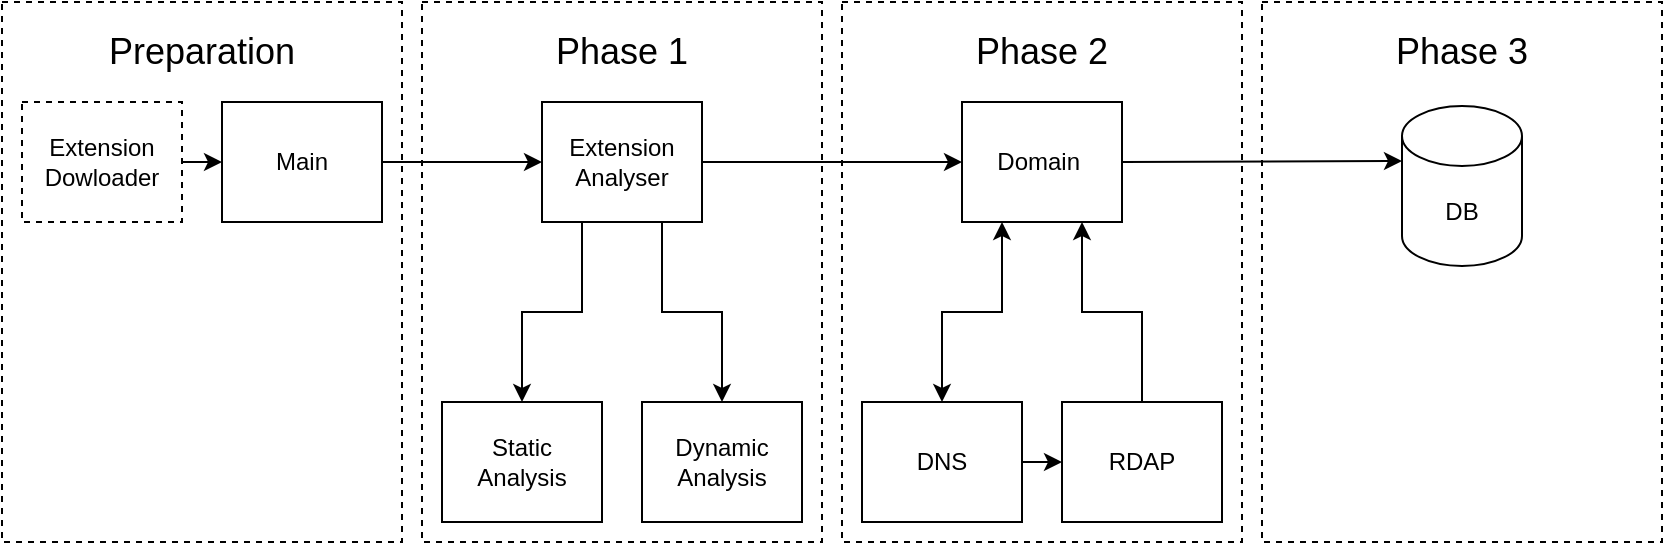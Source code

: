<mxfile version="24.5.1" type="device">
  <diagram name="Page-1" id="MrxK35F7xYWWhIQYF0tn">
    <mxGraphModel dx="1688" dy="637" grid="1" gridSize="10" guides="1" tooltips="1" connect="1" arrows="1" fold="1" page="1" pageScale="1" pageWidth="850" pageHeight="1100" math="0" shadow="0">
      <root>
        <mxCell id="0" />
        <mxCell id="1" parent="0" />
        <mxCell id="qmXTDy3LETQzA9B28g9h-11" value="Preparation" style="rounded=0;whiteSpace=wrap;html=1;fillColor=none;dashed=1;spacingTop=-220;fontSize=18;" vertex="1" parent="1">
          <mxGeometry x="230" y="20" width="200" height="270" as="geometry" />
        </mxCell>
        <mxCell id="qmXTDy3LETQzA9B28g9h-9" value="Phase 2" style="rounded=0;whiteSpace=wrap;html=1;fillColor=none;dashed=1;spacingTop=-220;fontSize=18;" vertex="1" parent="1">
          <mxGeometry x="650" y="20" width="200" height="270" as="geometry" />
        </mxCell>
        <mxCell id="qmXTDy3LETQzA9B28g9h-10" value="Phase 3" style="rounded=0;whiteSpace=wrap;html=1;fillColor=none;dashed=1;spacingTop=-220;fontSize=18;" vertex="1" parent="1">
          <mxGeometry x="860" y="20" width="200" height="270" as="geometry" />
        </mxCell>
        <mxCell id="qmXTDy3LETQzA9B28g9h-4" value="Phase 1" style="rounded=0;whiteSpace=wrap;html=1;fillColor=none;dashed=1;spacingTop=-220;fontSize=18;" vertex="1" parent="1">
          <mxGeometry x="440" y="20" width="200" height="270" as="geometry" />
        </mxCell>
        <mxCell id="kRNJUdQ0nYbcWAlS-Fuk-51" style="edgeStyle=orthogonalEdgeStyle;rounded=0;orthogonalLoop=1;jettySize=auto;html=1;exitX=1;exitY=0.5;exitDx=0;exitDy=0;entryX=0;entryY=0.5;entryDx=0;entryDy=0;" parent="1" source="kRNJUdQ0nYbcWAlS-Fuk-41" target="kRNJUdQ0nYbcWAlS-Fuk-42" edge="1">
          <mxGeometry relative="1" as="geometry" />
        </mxCell>
        <mxCell id="kRNJUdQ0nYbcWAlS-Fuk-41" value="Extension&lt;br&gt;Dowloader" style="rounded=0;whiteSpace=wrap;html=1;dashed=1;" parent="1" vertex="1">
          <mxGeometry x="240" y="70" width="80" height="60" as="geometry" />
        </mxCell>
        <mxCell id="kRNJUdQ0nYbcWAlS-Fuk-52" style="edgeStyle=orthogonalEdgeStyle;rounded=0;orthogonalLoop=1;jettySize=auto;html=1;exitX=1;exitY=0.5;exitDx=0;exitDy=0;entryX=0;entryY=0.5;entryDx=0;entryDy=0;" parent="1" source="kRNJUdQ0nYbcWAlS-Fuk-42" target="kRNJUdQ0nYbcWAlS-Fuk-43" edge="1">
          <mxGeometry relative="1" as="geometry" />
        </mxCell>
        <mxCell id="kRNJUdQ0nYbcWAlS-Fuk-42" value="Main" style="rounded=0;whiteSpace=wrap;html=1;" parent="1" vertex="1">
          <mxGeometry x="340" y="70" width="80" height="60" as="geometry" />
        </mxCell>
        <mxCell id="kRNJUdQ0nYbcWAlS-Fuk-53" style="edgeStyle=orthogonalEdgeStyle;rounded=0;orthogonalLoop=1;jettySize=auto;html=1;exitX=1;exitY=0.5;exitDx=0;exitDy=0;entryX=0;entryY=0.5;entryDx=0;entryDy=0;" parent="1" source="kRNJUdQ0nYbcWAlS-Fuk-43" target="kRNJUdQ0nYbcWAlS-Fuk-49" edge="1">
          <mxGeometry relative="1" as="geometry" />
        </mxCell>
        <mxCell id="kRNJUdQ0nYbcWAlS-Fuk-55" style="edgeStyle=orthogonalEdgeStyle;rounded=0;orthogonalLoop=1;jettySize=auto;html=1;exitX=0.25;exitY=1;exitDx=0;exitDy=0;entryX=0.5;entryY=0;entryDx=0;entryDy=0;" parent="1" source="kRNJUdQ0nYbcWAlS-Fuk-43" target="kRNJUdQ0nYbcWAlS-Fuk-45" edge="1">
          <mxGeometry relative="1" as="geometry">
            <mxPoint x="440" y="220" as="targetPoint" />
          </mxGeometry>
        </mxCell>
        <mxCell id="kRNJUdQ0nYbcWAlS-Fuk-57" style="edgeStyle=orthogonalEdgeStyle;rounded=0;orthogonalLoop=1;jettySize=auto;html=1;exitX=0.75;exitY=1;exitDx=0;exitDy=0;entryX=0.5;entryY=0;entryDx=0;entryDy=0;" parent="1" source="kRNJUdQ0nYbcWAlS-Fuk-43" target="kRNJUdQ0nYbcWAlS-Fuk-46" edge="1">
          <mxGeometry relative="1" as="geometry" />
        </mxCell>
        <mxCell id="kRNJUdQ0nYbcWAlS-Fuk-43" value="Extension&lt;br&gt;Analyser" style="rounded=0;whiteSpace=wrap;html=1;" parent="1" vertex="1">
          <mxGeometry x="500" y="70" width="80" height="60" as="geometry" />
        </mxCell>
        <mxCell id="kRNJUdQ0nYbcWAlS-Fuk-45" value="Static&lt;br&gt;Analysis" style="rounded=0;whiteSpace=wrap;html=1;" parent="1" vertex="1">
          <mxGeometry x="450" y="220" width="80" height="60" as="geometry" />
        </mxCell>
        <mxCell id="kRNJUdQ0nYbcWAlS-Fuk-46" value="Dynamic&lt;br&gt;Analysis" style="rounded=0;whiteSpace=wrap;html=1;" parent="1" vertex="1">
          <mxGeometry x="550" y="220" width="80" height="60" as="geometry" />
        </mxCell>
        <mxCell id="kRNJUdQ0nYbcWAlS-Fuk-60" style="edgeStyle=orthogonalEdgeStyle;rounded=0;orthogonalLoop=1;jettySize=auto;html=1;exitX=1;exitY=0.5;exitDx=0;exitDy=0;entryX=0;entryY=0.5;entryDx=0;entryDy=0;" parent="1" source="kRNJUdQ0nYbcWAlS-Fuk-47" target="kRNJUdQ0nYbcWAlS-Fuk-48" edge="1">
          <mxGeometry relative="1" as="geometry" />
        </mxCell>
        <mxCell id="kRNJUdQ0nYbcWAlS-Fuk-47" value="DNS" style="rounded=0;whiteSpace=wrap;html=1;" parent="1" vertex="1">
          <mxGeometry x="660" y="220" width="80" height="60" as="geometry" />
        </mxCell>
        <mxCell id="kRNJUdQ0nYbcWAlS-Fuk-61" style="edgeStyle=orthogonalEdgeStyle;rounded=0;orthogonalLoop=1;jettySize=auto;html=1;exitX=0.5;exitY=0;exitDx=0;exitDy=0;entryX=0.75;entryY=1;entryDx=0;entryDy=0;" parent="1" source="kRNJUdQ0nYbcWAlS-Fuk-48" target="kRNJUdQ0nYbcWAlS-Fuk-49" edge="1">
          <mxGeometry relative="1" as="geometry" />
        </mxCell>
        <mxCell id="kRNJUdQ0nYbcWAlS-Fuk-48" value="RDAP" style="rounded=0;whiteSpace=wrap;html=1;" parent="1" vertex="1">
          <mxGeometry x="760" y="220" width="80" height="60" as="geometry" />
        </mxCell>
        <mxCell id="kRNJUdQ0nYbcWAlS-Fuk-59" style="edgeStyle=orthogonalEdgeStyle;rounded=0;orthogonalLoop=1;jettySize=auto;html=1;exitX=0.25;exitY=1;exitDx=0;exitDy=0;entryX=0.5;entryY=0;entryDx=0;entryDy=0;startArrow=classic;startFill=1;" parent="1" source="kRNJUdQ0nYbcWAlS-Fuk-49" target="kRNJUdQ0nYbcWAlS-Fuk-47" edge="1">
          <mxGeometry relative="1" as="geometry" />
        </mxCell>
        <mxCell id="kRNJUdQ0nYbcWAlS-Fuk-49" value="Domain&amp;nbsp;" style="rounded=0;whiteSpace=wrap;html=1;" parent="1" vertex="1">
          <mxGeometry x="710" y="70" width="80" height="60" as="geometry" />
        </mxCell>
        <mxCell id="kRNJUdQ0nYbcWAlS-Fuk-50" value="DB" style="shape=cylinder3;whiteSpace=wrap;html=1;boundedLbl=1;backgroundOutline=1;size=15;" parent="1" vertex="1">
          <mxGeometry x="930" y="72" width="60" height="80" as="geometry" />
        </mxCell>
        <mxCell id="qmXTDy3LETQzA9B28g9h-13" value="" style="endArrow=classic;html=1;rounded=0;exitX=1;exitY=0.5;exitDx=0;exitDy=0;entryX=0;entryY=0;entryDx=0;entryDy=27.5;entryPerimeter=0;" edge="1" parent="1" source="kRNJUdQ0nYbcWAlS-Fuk-49" target="kRNJUdQ0nYbcWAlS-Fuk-50">
          <mxGeometry width="50" height="50" relative="1" as="geometry">
            <mxPoint x="880" y="130" as="sourcePoint" />
            <mxPoint x="930" y="80" as="targetPoint" />
          </mxGeometry>
        </mxCell>
      </root>
    </mxGraphModel>
  </diagram>
</mxfile>
